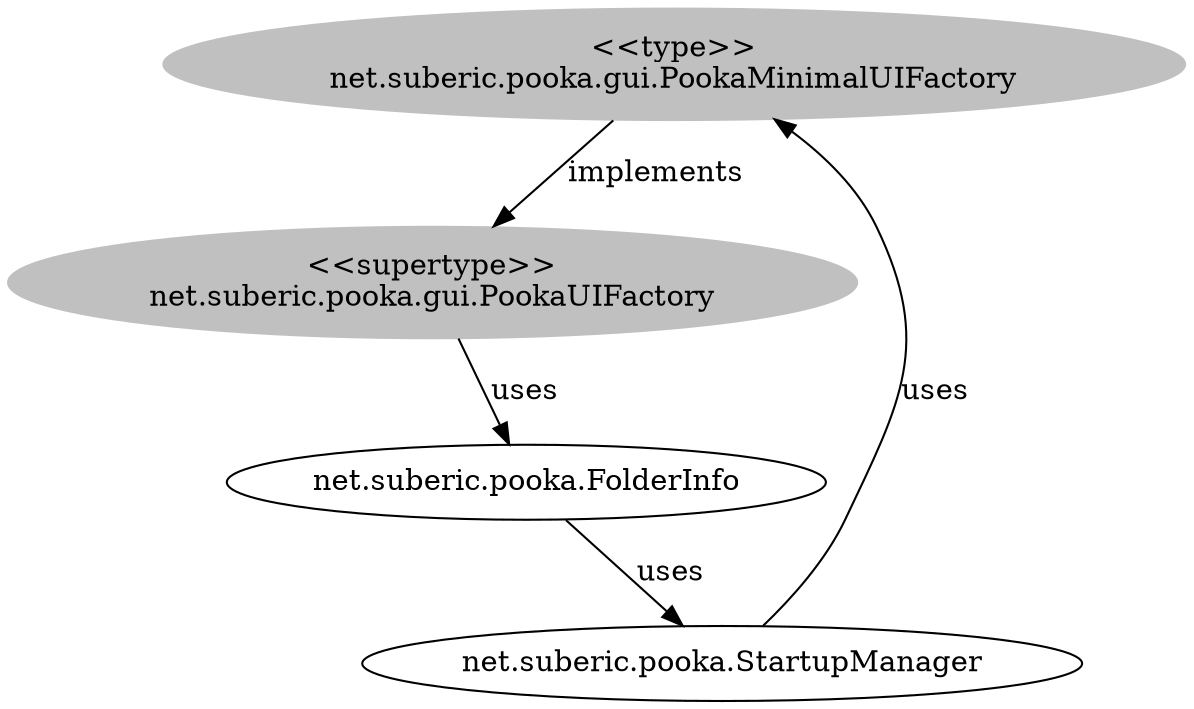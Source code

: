 digraph stk {
	net_suberic_pooka_gui_PookaMinimalUIFactory [label="<<type>>
net.suberic.pooka.gui.PookaMinimalUIFactory",style=filled,color="grey"];
	net_suberic_pooka_gui_PookaUIFactory [label="<<supertype>>
net.suberic.pooka.gui.PookaUIFactory",style=filled,color="grey"];
	net_suberic_pooka_FolderInfo [label="net.suberic.pooka.FolderInfo"];
	net_suberic_pooka_StartupManager [label="net.suberic.pooka.StartupManager"];
	net_suberic_pooka_gui_PookaMinimalUIFactory -> net_suberic_pooka_gui_PookaUIFactory [label=implements];
	net_suberic_pooka_gui_PookaUIFactory -> net_suberic_pooka_FolderInfo [label=uses];
	net_suberic_pooka_FolderInfo -> net_suberic_pooka_StartupManager [label=uses];
	net_suberic_pooka_StartupManager -> net_suberic_pooka_gui_PookaMinimalUIFactory [label=uses];
}

